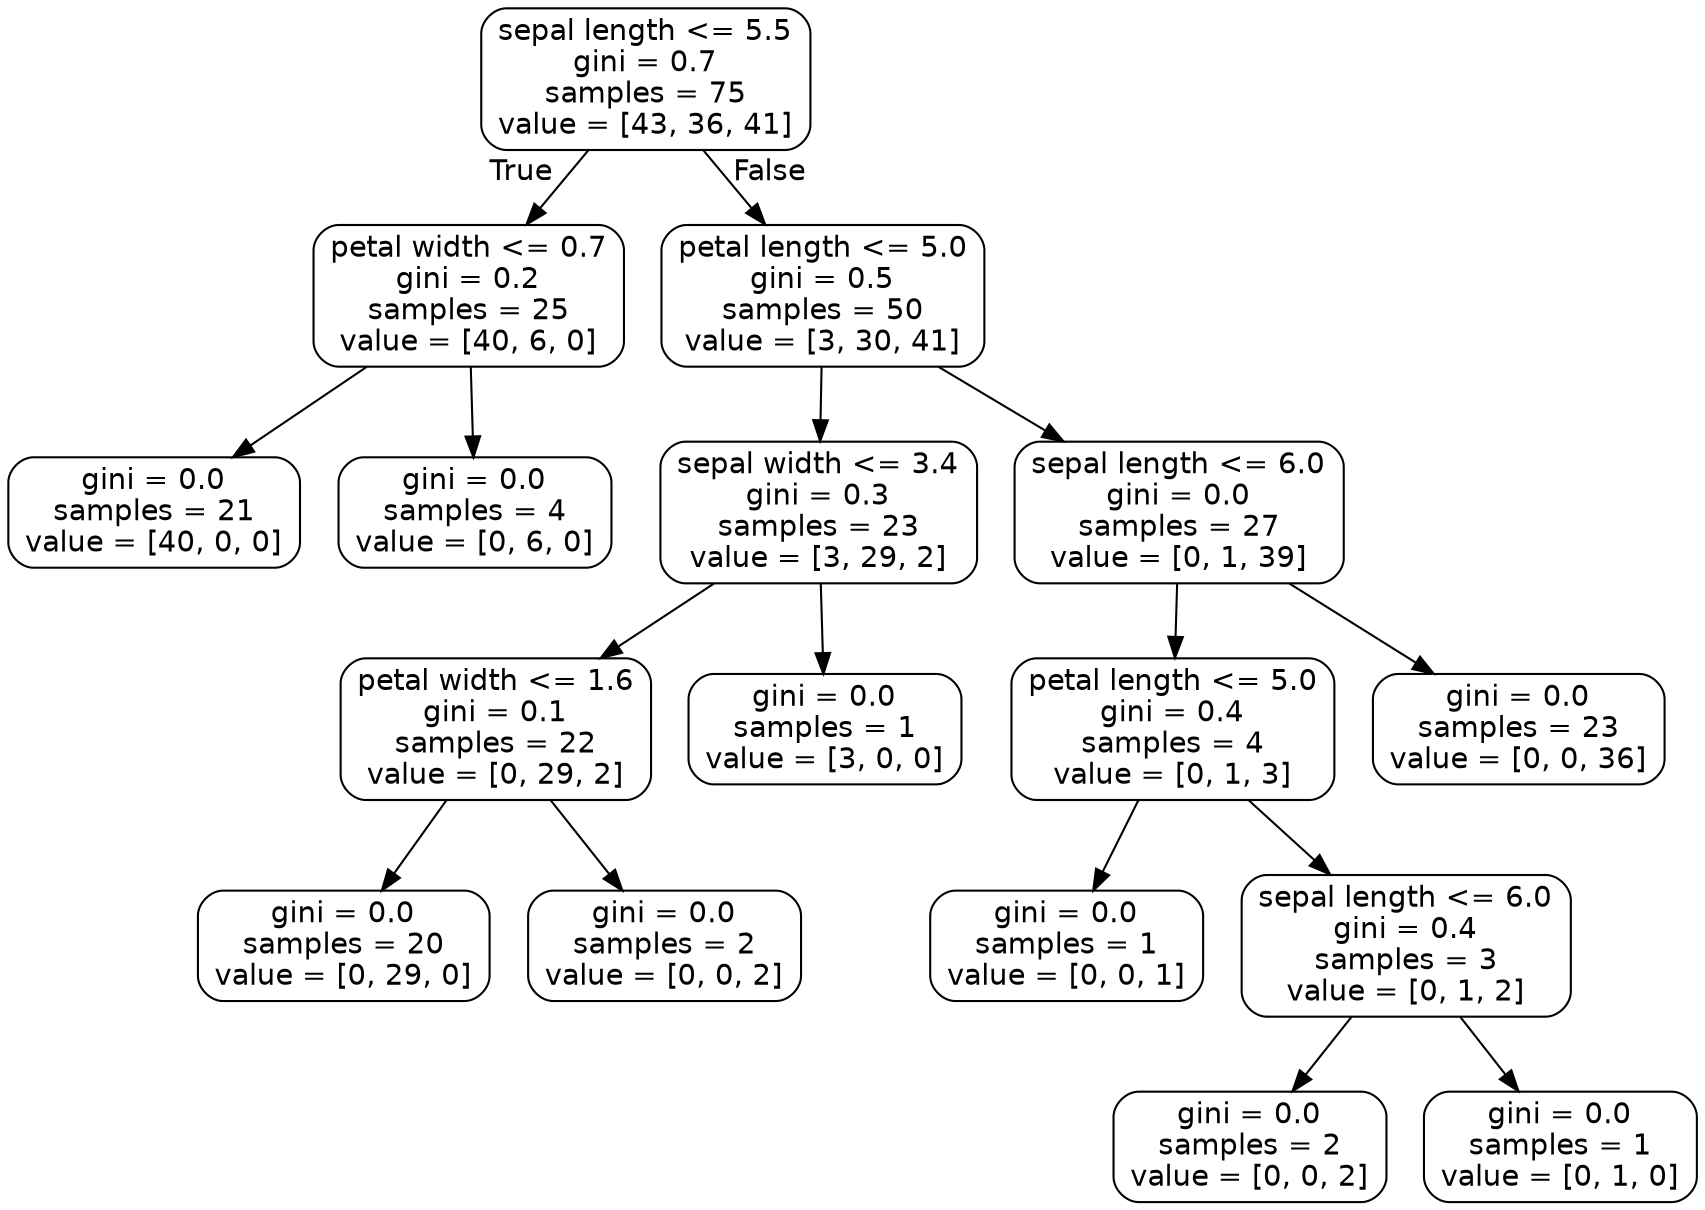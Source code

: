 digraph Tree {
node [shape=box, style="rounded", color="black", fontname=helvetica] ;
edge [fontname=helvetica] ;
0 [label="sepal length <= 5.5\ngini = 0.7\nsamples = 75\nvalue = [43, 36, 41]"] ;
1 [label="petal width <= 0.7\ngini = 0.2\nsamples = 25\nvalue = [40, 6, 0]"] ;
0 -> 1 [labeldistance=2.5, labelangle=45, headlabel="True"] ;
2 [label="gini = 0.0\nsamples = 21\nvalue = [40, 0, 0]"] ;
1 -> 2 ;
3 [label="gini = 0.0\nsamples = 4\nvalue = [0, 6, 0]"] ;
1 -> 3 ;
4 [label="petal length <= 5.0\ngini = 0.5\nsamples = 50\nvalue = [3, 30, 41]"] ;
0 -> 4 [labeldistance=2.5, labelangle=-45, headlabel="False"] ;
5 [label="sepal width <= 3.4\ngini = 0.3\nsamples = 23\nvalue = [3, 29, 2]"] ;
4 -> 5 ;
6 [label="petal width <= 1.6\ngini = 0.1\nsamples = 22\nvalue = [0, 29, 2]"] ;
5 -> 6 ;
7 [label="gini = 0.0\nsamples = 20\nvalue = [0, 29, 0]"] ;
6 -> 7 ;
8 [label="gini = 0.0\nsamples = 2\nvalue = [0, 0, 2]"] ;
6 -> 8 ;
9 [label="gini = 0.0\nsamples = 1\nvalue = [3, 0, 0]"] ;
5 -> 9 ;
10 [label="sepal length <= 6.0\ngini = 0.0\nsamples = 27\nvalue = [0, 1, 39]"] ;
4 -> 10 ;
11 [label="petal length <= 5.0\ngini = 0.4\nsamples = 4\nvalue = [0, 1, 3]"] ;
10 -> 11 ;
12 [label="gini = 0.0\nsamples = 1\nvalue = [0, 0, 1]"] ;
11 -> 12 ;
13 [label="sepal length <= 6.0\ngini = 0.4\nsamples = 3\nvalue = [0, 1, 2]"] ;
11 -> 13 ;
14 [label="gini = 0.0\nsamples = 2\nvalue = [0, 0, 2]"] ;
13 -> 14 ;
15 [label="gini = 0.0\nsamples = 1\nvalue = [0, 1, 0]"] ;
13 -> 15 ;
16 [label="gini = 0.0\nsamples = 23\nvalue = [0, 0, 36]"] ;
10 -> 16 ;
}